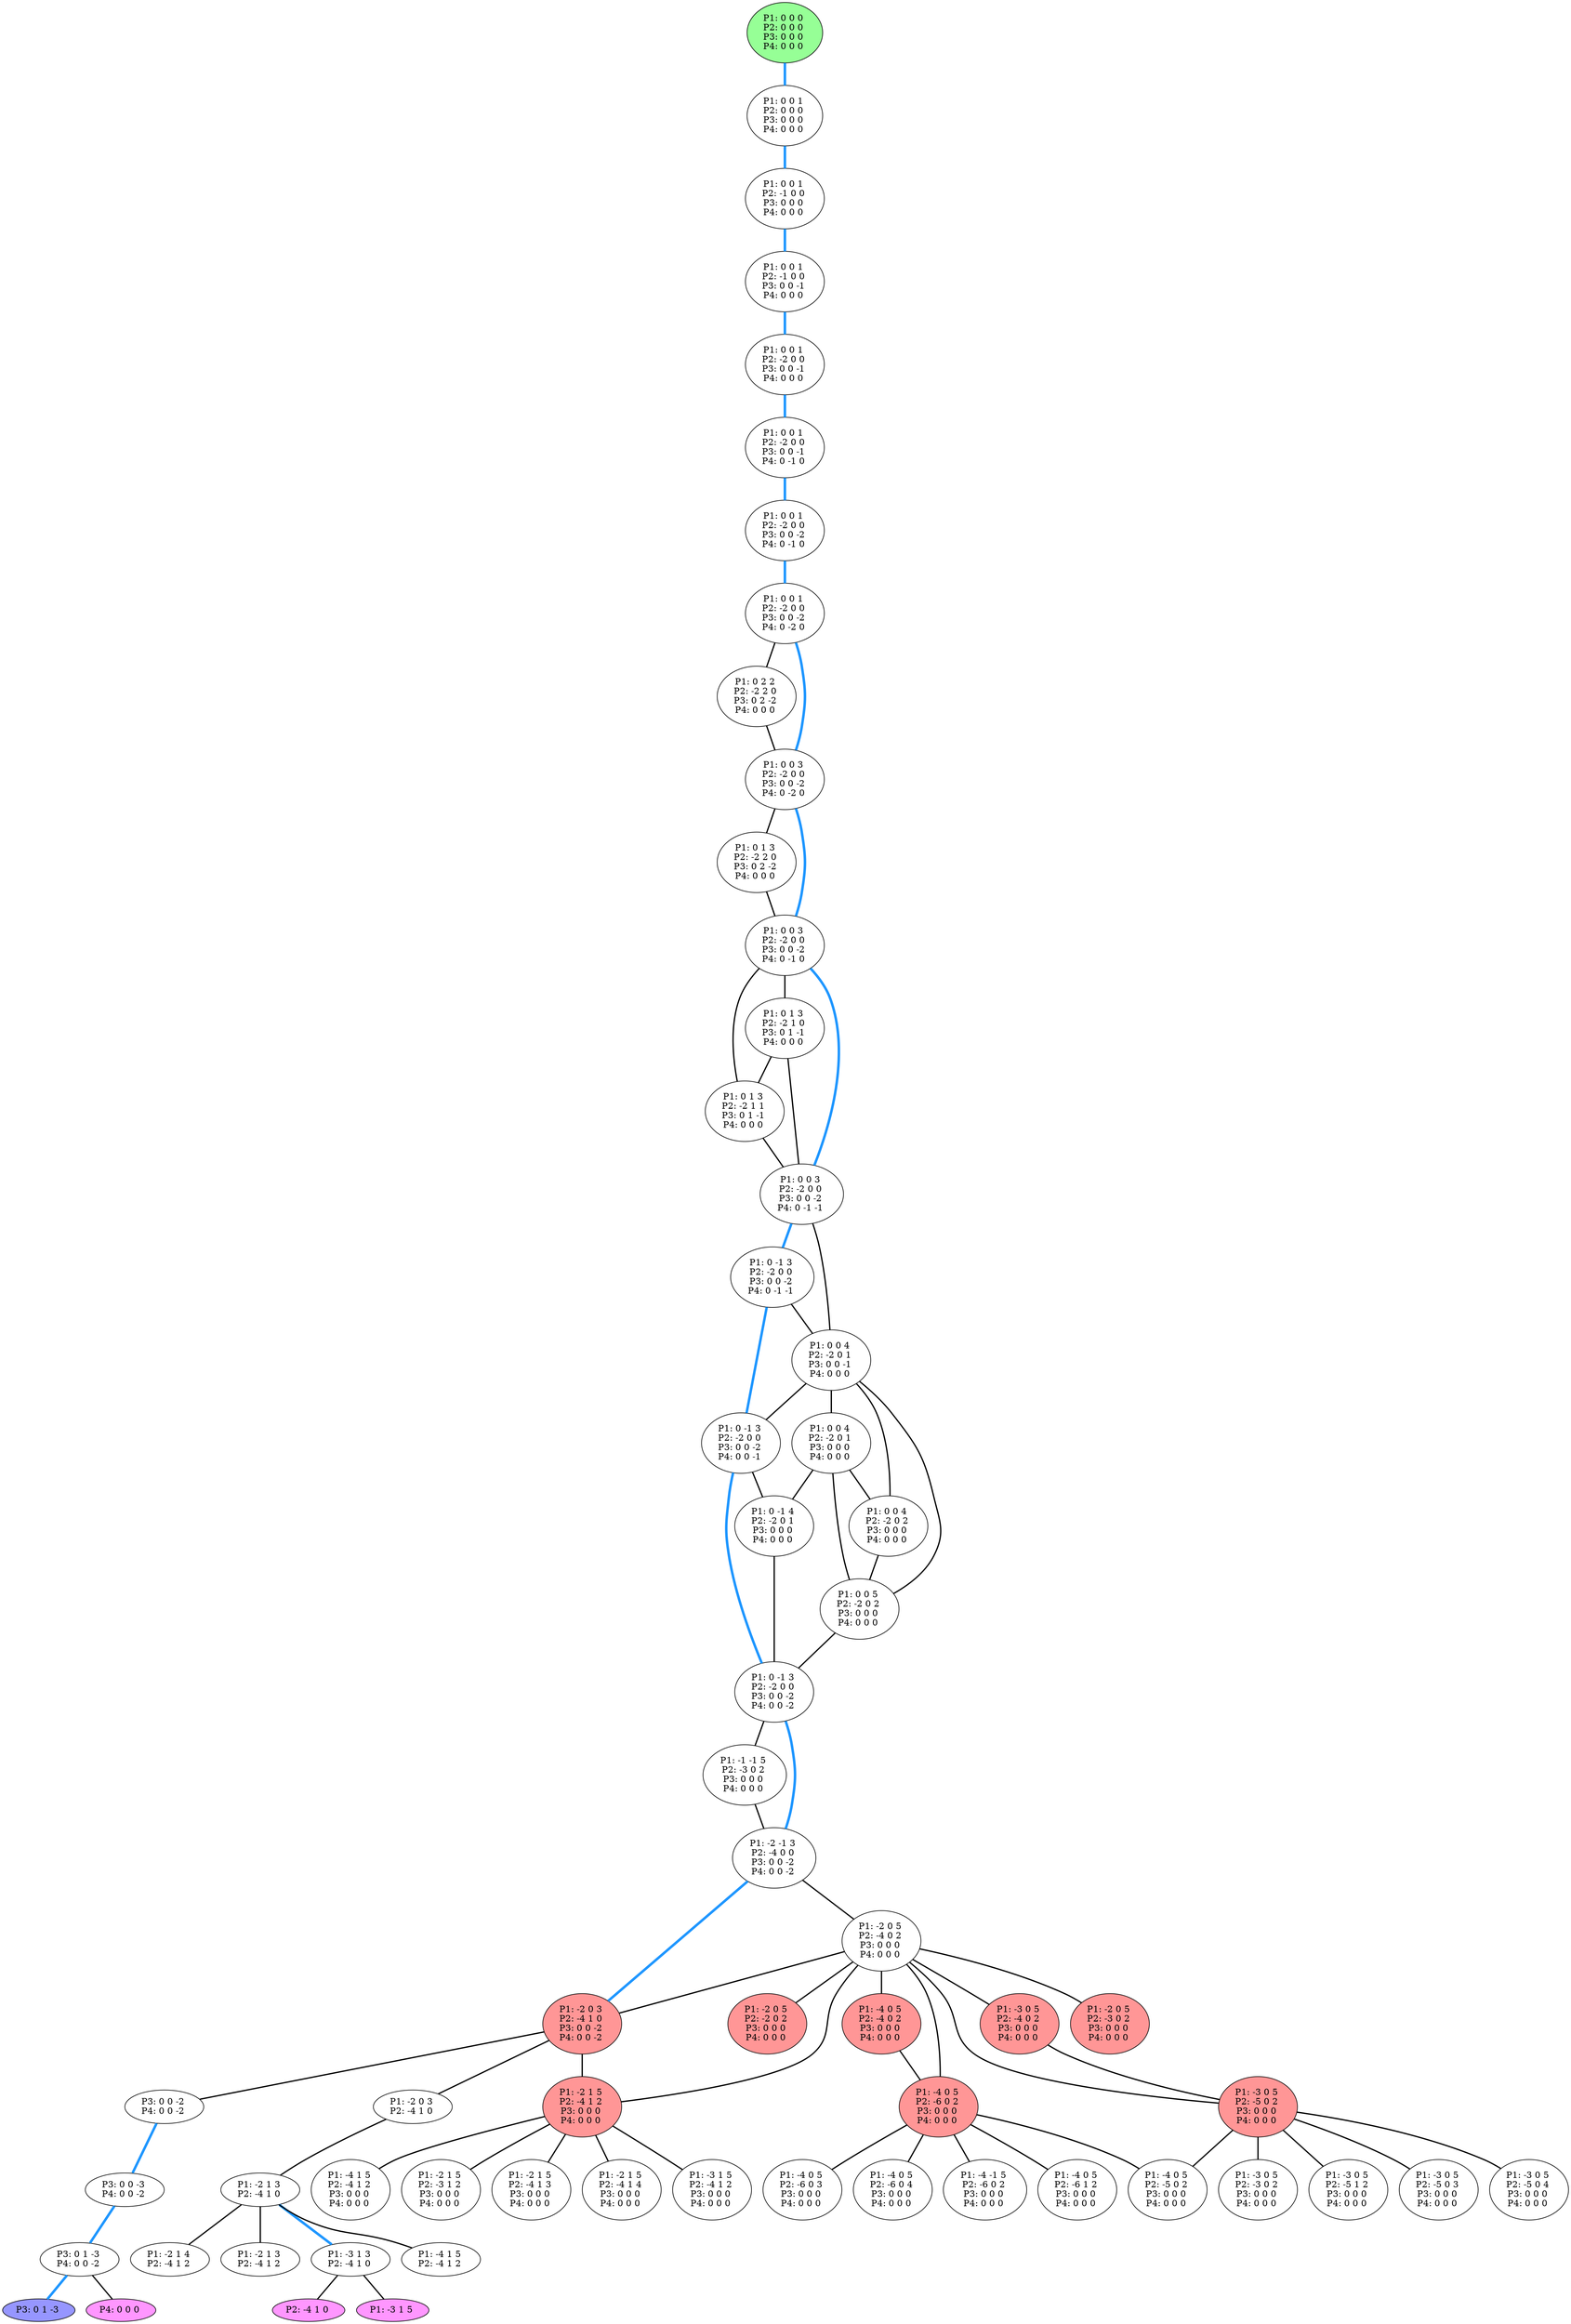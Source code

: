 graph G {
color = "black"
0 [label = "P1: 0 0 0 
P2: 0 0 0 
P3: 0 0 0 
P4: 0 0 0 
",  style="filled", fillcolor = "#96FF96"];
1 [label = "P1: 0 0 1 
P2: 0 0 0 
P3: 0 0 0 
P4: 0 0 0 
"];
2 [label = "P1: 0 0 1 
P2: -1 0 0 
P3: 0 0 0 
P4: 0 0 0 
"];
3 [label = "P1: 0 0 1 
P2: -1 0 0 
P3: 0 0 -1 
P4: 0 0 0 
"];
4 [label = "P1: 0 0 1 
P2: -2 0 0 
P3: 0 0 -1 
P4: 0 0 0 
"];
5 [label = "P1: 0 0 1 
P2: -2 0 0 
P3: 0 0 -1 
P4: 0 -1 0 
"];
6 [label = "P1: 0 0 1 
P2: -2 0 0 
P3: 0 0 -2 
P4: 0 -1 0 
"];
7 [label = "P1: 0 0 1 
P2: -2 0 0 
P3: 0 0 -2 
P4: 0 -2 0 
"];
8 [label = "P1: 0 2 2 
P2: -2 2 0 
P3: 0 2 -2 
P4: 0 0 0 
"];
9 [label = "P1: 0 0 3 
P2: -2 0 0 
P3: 0 0 -2 
P4: 0 -2 0 
"];
10 [label = "P1: 0 1 3 
P2: -2 2 0 
P3: 0 2 -2 
P4: 0 0 0 
"];
11 [label = "P1: 0 0 3 
P2: -2 0 0 
P3: 0 0 -2 
P4: 0 -1 0 
"];
12 [label = "P1: 0 1 3 
P2: -2 1 0 
P3: 0 1 -1 
P4: 0 0 0 
"];
13 [label = "P1: 0 1 3 
P2: -2 1 1 
P3: 0 1 -1 
P4: 0 0 0 
"];
14 [label = "P1: 0 0 3 
P2: -2 0 0 
P3: 0 0 -2 
P4: 0 -1 -1 
"];
15 [label = "P1: 0 -1 3 
P2: -2 0 0 
P3: 0 0 -2 
P4: 0 -1 -1 
"];
16 [label = "P1: 0 0 4 
P2: -2 0 1 
P3: 0 0 -1 
P4: 0 0 0 
"];
17 [label = "P1: 0 -1 3 
P2: -2 0 0 
P3: 0 0 -2 
P4: 0 0 -1 
"];
18 [label = "P1: 0 0 4 
P2: -2 0 1 
P3: 0 0 0 
P4: 0 0 0 
"];
19 [label = "P1: 0 0 4 
P2: -2 0 2 
P3: 0 0 0 
P4: 0 0 0 
"];
20 [label = "P1: 0 0 5 
P2: -2 0 2 
P3: 0 0 0 
P4: 0 0 0 
"];
21 [label = "P1: 0 -1 4 
P2: -2 0 1 
P3: 0 0 0 
P4: 0 0 0 
"];
22 [label = "P1: 0 -1 3 
P2: -2 0 0 
P3: 0 0 -2 
P4: 0 0 -2 
"];
23 [label = "P1: -1 -1 5 
P2: -3 0 2 
P3: 0 0 0 
P4: 0 0 0 
"];
24 [label = "P1: -2 -1 3 
P2: -4 0 0 
P3: 0 0 -2 
P4: 0 0 -2 
"];
25 [label = "P1: -2 0 5 
P2: -4 0 2 
P3: 0 0 0 
P4: 0 0 0 
"];
26 [label = "P1: -2 0 3 
P2: -4 1 0 
P3: 0 0 -2 
P4: 0 0 -2 
",  style="filled", fillcolor = "#FF9696"];
27 [label = "P1: -3 0 5 
P2: -4 0 2 
P3: 0 0 0 
P4: 0 0 0 
",  style="filled", fillcolor = "#FF9696"];
28 [label = "P1: -4 0 5 
P2: -4 0 2 
P3: 0 0 0 
P4: 0 0 0 
",  style="filled", fillcolor = "#FF9696"];
29 [label = "P1: -2 0 5 
P2: -3 0 2 
P3: 0 0 0 
P4: 0 0 0 
",  style="filled", fillcolor = "#FF9696"];
30 [label = "P1: -2 0 5 
P2: -2 0 2 
P3: 0 0 0 
P4: 0 0 0 
",  style="filled", fillcolor = "#FF9696"];
31 [label = "P1: -3 0 5 
P2: -5 0 2 
P3: 0 0 0 
P4: 0 0 0 
",  style="filled", fillcolor = "#FF9696"];
32 [label = "P1: -4 0 5 
P2: -6 0 2 
P3: 0 0 0 
P4: 0 0 0 
",  style="filled", fillcolor = "#FF9696"];
33 [label = "P1: -2 1 5 
P2: -4 1 2 
P3: 0 0 0 
P4: 0 0 0 
",  style="filled", fillcolor = "#FF9696"];
34 [label = "P1: -4 0 5 
P2: -5 0 2 
P3: 0 0 0 
P4: 0 0 0 
"];
35 [label = "P1: -3 0 5 
P2: -3 0 2 
P3: 0 0 0 
P4: 0 0 0 
"];
36 [label = "P1: -3 0 5 
P2: -5 1 2 
P3: 0 0 0 
P4: 0 0 0 
"];
37 [label = "P1: -3 0 5 
P2: -5 0 3 
P3: 0 0 0 
P4: 0 0 0 
"];
38 [label = "P1: -3 0 5 
P2: -5 0 4 
P3: 0 0 0 
P4: 0 0 0 
"];
39 [label = "P1: -4 -1 5 
P2: -6 0 2 
P3: 0 0 0 
P4: 0 0 0 
"];
40 [label = "P1: -4 0 5 
P2: -6 1 2 
P3: 0 0 0 
P4: 0 0 0 
"];
41 [label = "P1: -4 0 5 
P2: -6 0 3 
P3: 0 0 0 
P4: 0 0 0 
"];
42 [label = "P1: -4 0 5 
P2: -6 0 4 
P3: 0 0 0 
P4: 0 0 0 
"];
43 [label = "P1: -3 1 5 
P2: -4 1 2 
P3: 0 0 0 
P4: 0 0 0 
"];
44 [label = "P1: -4 1 5 
P2: -4 1 2 
P3: 0 0 0 
P4: 0 0 0 
"];
45 [label = "P1: -2 1 5 
P2: -3 1 2 
P3: 0 0 0 
P4: 0 0 0 
"];
46 [label = "P1: -2 1 5 
P2: -4 1 3 
P3: 0 0 0 
P4: 0 0 0 
"];
47 [label = "P1: -2 1 5 
P2: -4 1 4 
P3: 0 0 0 
P4: 0 0 0 
"];
48 [label = "P3: 0 0 -2 
P4: 0 0 -2 
"];
49 [label = "P3: 0 0 -3 
P4: 0 0 -2 
"];
50 [label = "P3: 0 1 -3 
P4: 0 0 -2 
"];
51 [label = "P3: 0 1 -3 
", style="filled", fillcolor = "#9696FF"];
52 [label = "P4: 0 0 0 
",  style="filled", fillcolor = "#FF96FF"];
53 [label = "P1: -2 0 3 
P2: -4 1 0 
"];
54 [label = "P1: -2 1 3 
P2: -4 1 0 
"];
55 [label = "P1: -3 1 3 
P2: -4 1 0 
"];
56 [label = "P1: -4 1 5 
P2: -4 1 2 
"];
57 [label = "P1: -2 1 4 
P2: -4 1 2 
"];
58 [label = "P1: -2 1 3 
P2: -4 1 2 
"];
59 [label = "P2: -4 1 0 
",  style="filled", fillcolor = "#FF96FF"];
60 [label = "P1: -3 1 5 
",  style="filled", fillcolor = "#FF96FF"];
edge [style=bold];
0 -- 1 [color="#1E96FF", penwidth=4.0];

1 -- 2 [color="#1E96FF", penwidth=4.0];

2 -- 3 [color="#1E96FF", penwidth=4.0];

3 -- 4 [color="#1E96FF", penwidth=4.0];

4 -- 5 [color="#1E96FF", penwidth=4.0];

5 -- 6 [color="#1E96FF", penwidth=4.0];

6 -- 7 [color="#1E96FF", penwidth=4.0];

7 -- 8 [color=black];
7 -- 9 [color="#1E96FF", penwidth=4.0];

8 -- 9 [color=black];

9 -- 10 [color=black];
9 -- 11 [color="#1E96FF", penwidth=4.0];

10 -- 11 [color=black];

11 -- 12 [color=black];
11 -- 13 [color=black];
11 -- 14 [color="#1E96FF", penwidth=4.0];

12 -- 13 [color=black];
12 -- 14 [color=black];

13 -- 14 [color=black];

14 -- 15 [color="#1E96FF", penwidth=4.0];
14 -- 16 [color=black];

15 -- 16 [color=black];
15 -- 17 [color="#1E96FF", penwidth=4.0];

16 -- 17 [color=black];
16 -- 18 [color=black];
16 -- 19 [color=black];
16 -- 20 [color=black];

17 -- 21 [color=black];
17 -- 22 [color="#1E96FF", penwidth=4.0];

18 -- 21 [color=black];
18 -- 19 [color=black];
18 -- 20 [color=black];

19 -- 20 [color=black];

20 -- 22 [color=black];

21 -- 22 [color=black];

22 -- 23 [color=black];
22 -- 24 [color="#1E96FF", penwidth=4.0];

23 -- 24 [color=black];

24 -- 25 [color=black];
24 -- 26 [color="#1E96FF", penwidth=4.0];

25 -- 27 [color=black];
25 -- 28 [color=black];
25 -- 29 [color=black];
25 -- 30 [color=black];
25 -- 26 [color=black];
25 -- 31 [color=black];
25 -- 32 [color=black];
25 -- 33 [color=black];

26 -- 33 [color=black];
26 -- 48 [color=black];
26 -- 53 [color=black];

27 -- 31 [color=black];

28 -- 32 [color=black];



31 -- 34 [color=black];
31 -- 35 [color=black];
31 -- 36 [color=black];
31 -- 37 [color=black];
31 -- 38 [color=black];

32 -- 39 [color=black];
32 -- 34 [color=black];
32 -- 40 [color=black];
32 -- 41 [color=black];
32 -- 42 [color=black];

33 -- 43 [color=black];
33 -- 44 [color=black];
33 -- 45 [color=black];
33 -- 46 [color=black];
33 -- 47 [color=black];















48 -- 49 [color="#1E96FF", penwidth=4.0];

49 -- 50 [color="#1E96FF", penwidth=4.0];

50 -- 52 [color=black];
50 -- 51 [color="#1E96FF", penwidth=4.0];

53 -- 54 [color=black];

54 -- 55 [color="#1E96FF", penwidth=4.0];
54 -- 56 [color=black];
54 -- 57 [color=black];
54 -- 58 [color=black];

55 -- 59 [color=black];
55 -- 60 [color=black];




}
